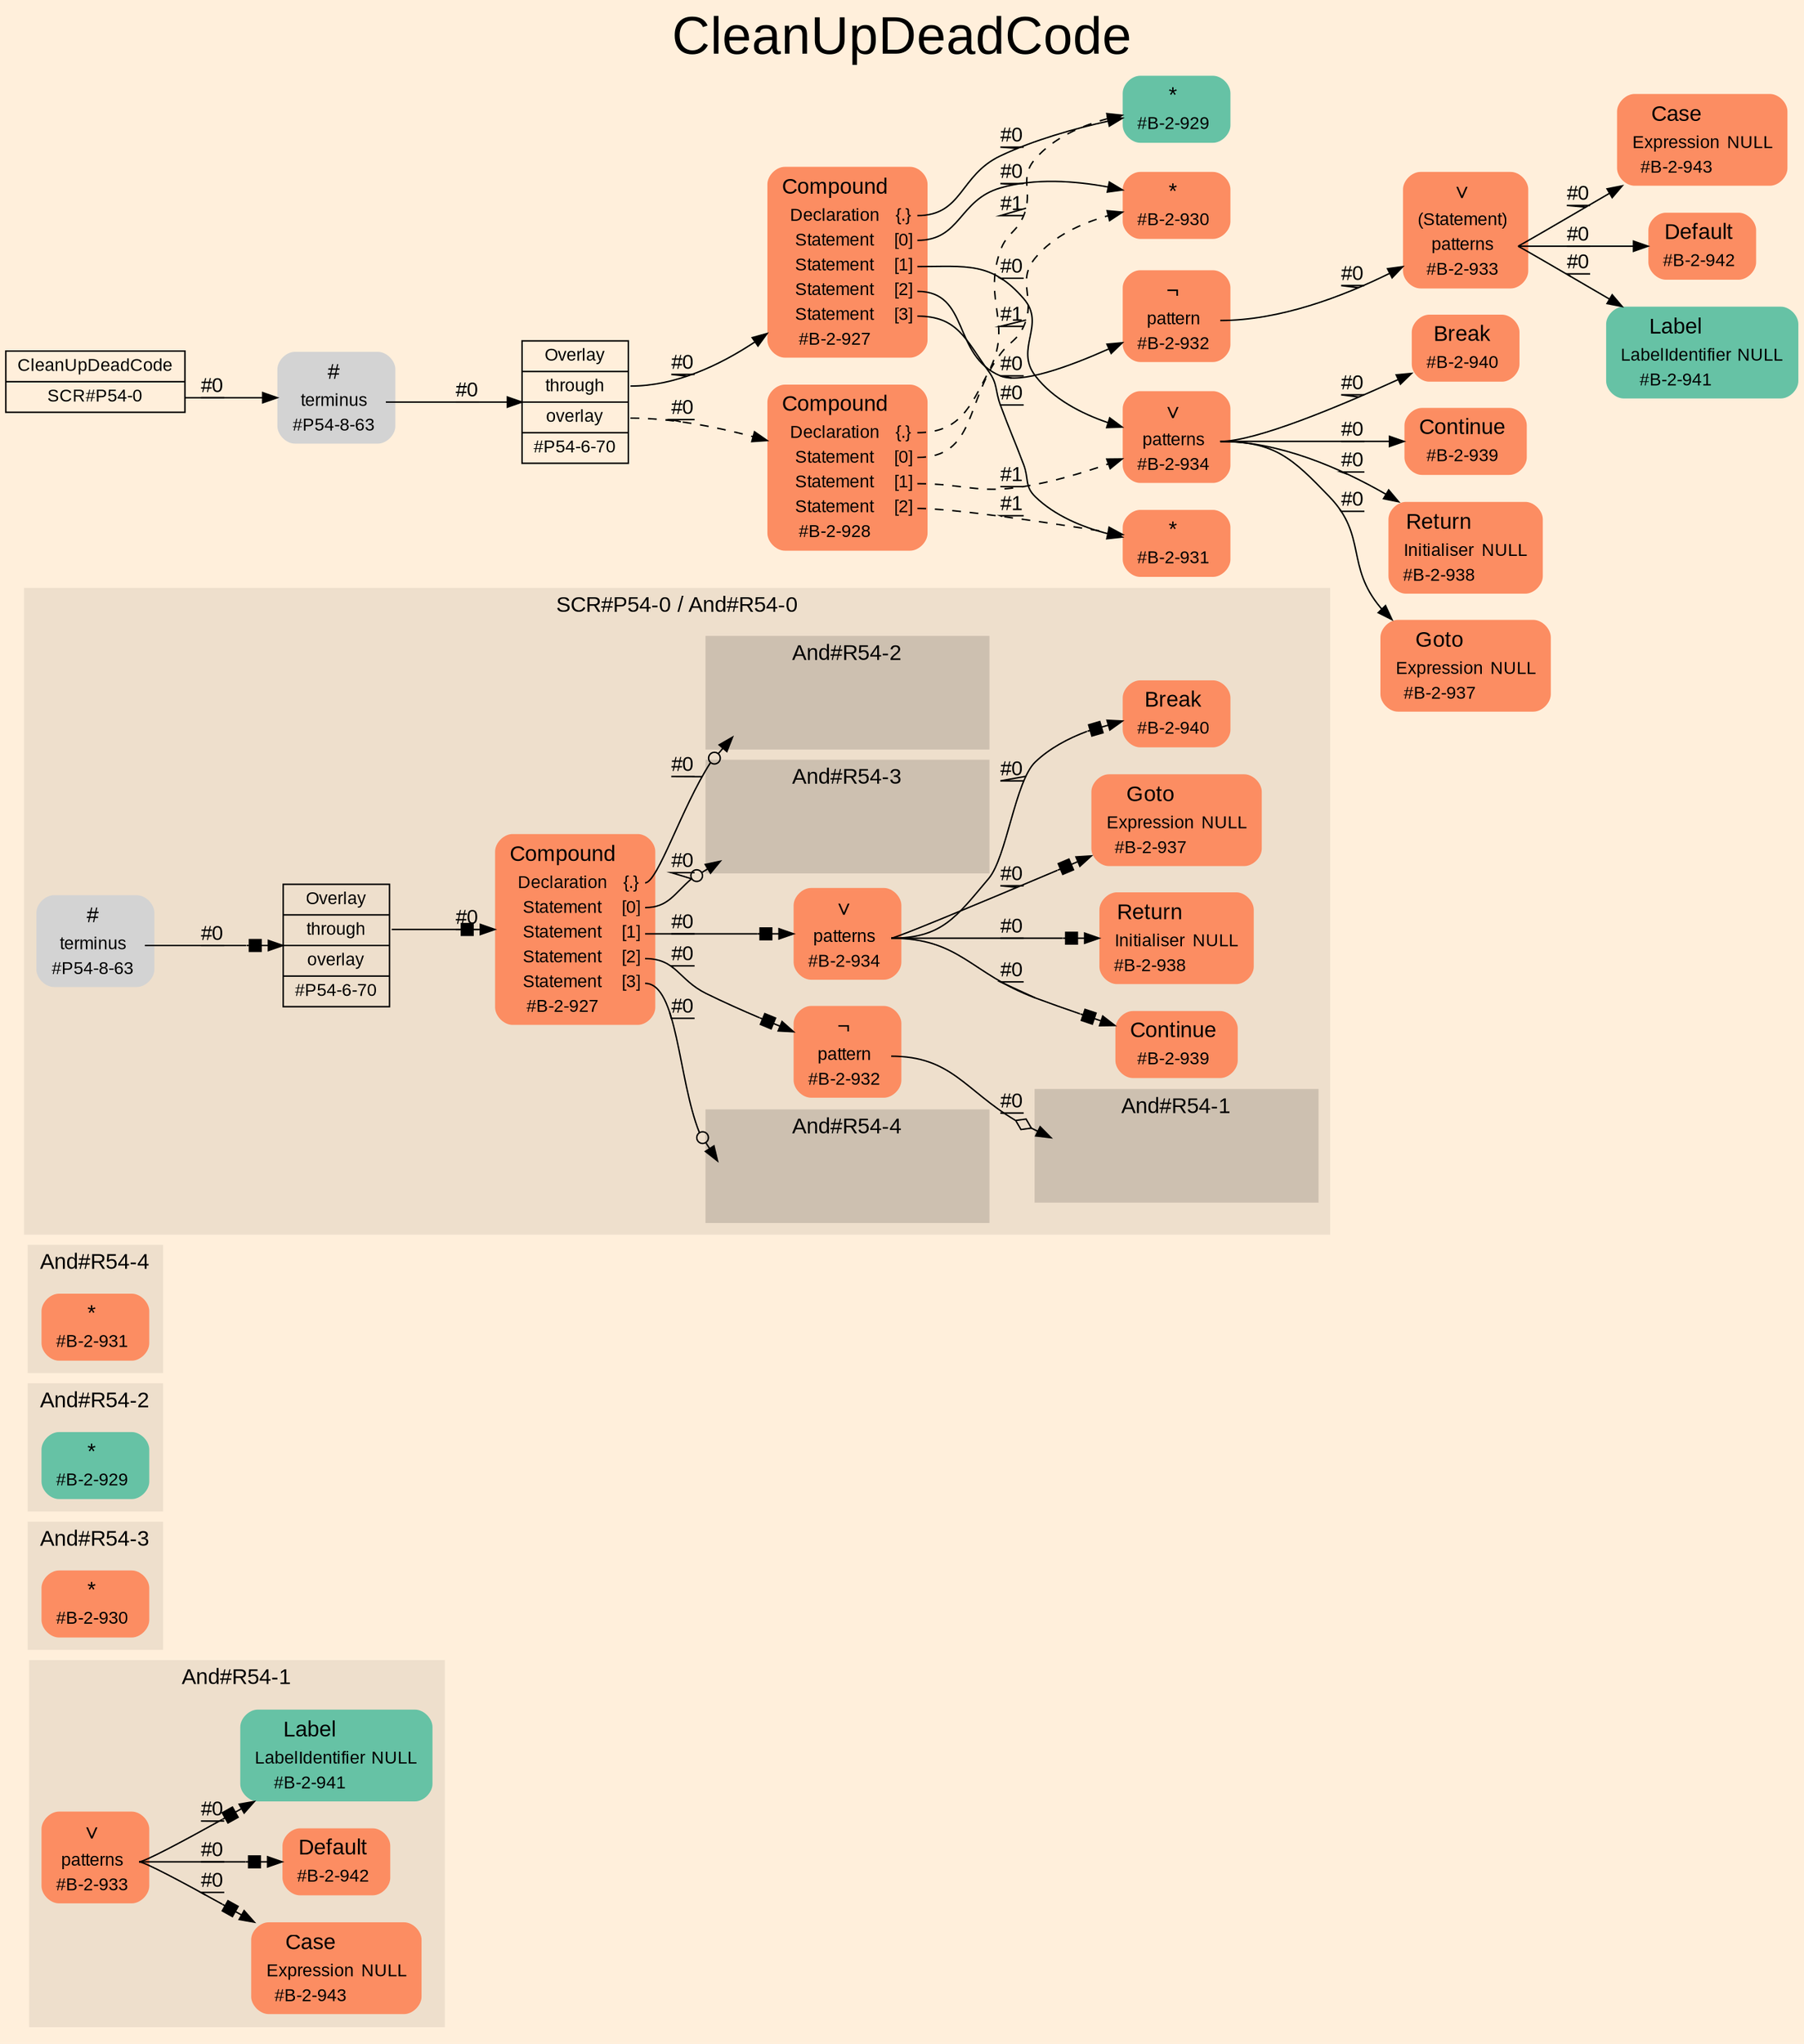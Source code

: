 digraph "CleanUpDeadCode" {
label = "CleanUpDeadCode"
labelloc = t
fontsize = "36"
graph [
    rankdir = "LR"
    ranksep = 0.3
    bgcolor = antiquewhite1
    color = black
    fontcolor = black
    fontname = "Arial"
];
node [
    fontname = "Arial"
];
edge [
    fontname = "Arial"
];

// -------------------- figure And#R54-1 --------------------
subgraph "clusterAnd#R54-1" {
    label = "And#R54-1"
    style = "filled"
    color = antiquewhite2
    fontsize = "15"
    "And#R54-1 / #B-2-941" [
        shape = "plaintext"
        fillcolor = "/set28/1"
        label = <<TABLE BORDER="0" CELLBORDER="0" CELLSPACING="0">
         <TR><TD><FONT POINT-SIZE="15.0">Label</FONT></TD><TD></TD></TR>
         <TR><TD>LabelIdentifier</TD><TD PORT="port0">NULL</TD></TR>
         <TR><TD>#B-2-941</TD><TD PORT="port1"></TD></TR>
        </TABLE>>
        style = "rounded,filled"
        fontsize = "12"
    ];
    
    "And#R54-1 / #B-2-943" [
        shape = "plaintext"
        fillcolor = "/set28/2"
        label = <<TABLE BORDER="0" CELLBORDER="0" CELLSPACING="0">
         <TR><TD><FONT POINT-SIZE="15.0">Case</FONT></TD><TD></TD></TR>
         <TR><TD>Expression</TD><TD PORT="port0">NULL</TD></TR>
         <TR><TD>#B-2-943</TD><TD PORT="port1"></TD></TR>
        </TABLE>>
        style = "rounded,filled"
        fontsize = "12"
    ];
    
    "And#R54-1 / #B-2-933" [
        shape = "plaintext"
        fillcolor = "/set28/2"
        label = <<TABLE BORDER="0" CELLBORDER="0" CELLSPACING="0">
         <TR><TD><FONT POINT-SIZE="15.0">∨</FONT></TD><TD></TD></TR>
         <TR><TD>patterns</TD><TD PORT="port0"></TD></TR>
         <TR><TD>#B-2-933</TD><TD PORT="port1"></TD></TR>
        </TABLE>>
        style = "rounded,filled"
        fontsize = "12"
    ];
    
    "And#R54-1 / #B-2-942" [
        shape = "plaintext"
        fillcolor = "/set28/2"
        label = <<TABLE BORDER="0" CELLBORDER="0" CELLSPACING="0">
         <TR><TD><FONT POINT-SIZE="15.0">Default</FONT></TD><TD></TD></TR>
         <TR><TD>#B-2-942</TD><TD PORT="port0"></TD></TR>
        </TABLE>>
        style = "rounded,filled"
        fontsize = "12"
    ];
    
}


// -------------------- figure And#R54-3 --------------------
subgraph "clusterAnd#R54-3" {
    label = "And#R54-3"
    style = "filled"
    color = antiquewhite2
    fontsize = "15"
    "And#R54-3 / #B-2-930" [
        shape = "plaintext"
        fillcolor = "/set28/2"
        label = <<TABLE BORDER="0" CELLBORDER="0" CELLSPACING="0">
         <TR><TD><FONT POINT-SIZE="15.0">*</FONT></TD><TD></TD></TR>
         <TR><TD>#B-2-930</TD><TD PORT="port0"></TD></TR>
        </TABLE>>
        style = "rounded,filled"
        fontsize = "12"
    ];
    
}


// -------------------- figure And#R54-2 --------------------
subgraph "clusterAnd#R54-2" {
    label = "And#R54-2"
    style = "filled"
    color = antiquewhite2
    fontsize = "15"
    "And#R54-2 / #B-2-929" [
        shape = "plaintext"
        fillcolor = "/set28/1"
        label = <<TABLE BORDER="0" CELLBORDER="0" CELLSPACING="0">
         <TR><TD><FONT POINT-SIZE="15.0">*</FONT></TD><TD></TD></TR>
         <TR><TD>#B-2-929</TD><TD PORT="port0"></TD></TR>
        </TABLE>>
        style = "rounded,filled"
        fontsize = "12"
    ];
    
}


// -------------------- figure And#R54-4 --------------------
subgraph "clusterAnd#R54-4" {
    label = "And#R54-4"
    style = "filled"
    color = antiquewhite2
    fontsize = "15"
    "And#R54-4 / #B-2-931" [
        shape = "plaintext"
        fillcolor = "/set28/2"
        label = <<TABLE BORDER="0" CELLBORDER="0" CELLSPACING="0">
         <TR><TD><FONT POINT-SIZE="15.0">*</FONT></TD><TD></TD></TR>
         <TR><TD>#B-2-931</TD><TD PORT="port0"></TD></TR>
        </TABLE>>
        style = "rounded,filled"
        fontsize = "12"
    ];
    
}


// -------------------- figure And#R54-0 --------------------
subgraph "clusterAnd#R54-0" {
    label = "SCR#P54-0 / And#R54-0"
    style = "filled"
    color = antiquewhite2
    fontsize = "15"
    "And#R54-0 / #B-2-938" [
        shape = "plaintext"
        fillcolor = "/set28/2"
        label = <<TABLE BORDER="0" CELLBORDER="0" CELLSPACING="0">
         <TR><TD><FONT POINT-SIZE="15.0">Return</FONT></TD><TD></TD></TR>
         <TR><TD>Initialiser</TD><TD PORT="port0">NULL</TD></TR>
         <TR><TD>#B-2-938</TD><TD PORT="port1"></TD></TR>
        </TABLE>>
        style = "rounded,filled"
        fontsize = "12"
    ];
    
    "And#R54-0 / #P54-8-63" [
        shape = "plaintext"
        label = <<TABLE BORDER="0" CELLBORDER="0" CELLSPACING="0">
         <TR><TD><FONT POINT-SIZE="15.0">#</FONT></TD><TD></TD></TR>
         <TR><TD>terminus</TD><TD PORT="port0"></TD></TR>
         <TR><TD>#P54-8-63</TD><TD PORT="port1"></TD></TR>
        </TABLE>>
        style = "rounded,filled"
        fontsize = "12"
    ];
    
    "And#R54-0 / #P54-6-70" [
        shape = "record"
        fillcolor = antiquewhite2
        label = "<fixed> Overlay | <port0> through | <port1> overlay | <port2> #P54-6-70"
        style = "filled"
        fontsize = "12"
        color = black
        fontcolor = black
    ];
    
    "And#R54-0 / #B-2-937" [
        shape = "plaintext"
        fillcolor = "/set28/2"
        label = <<TABLE BORDER="0" CELLBORDER="0" CELLSPACING="0">
         <TR><TD><FONT POINT-SIZE="15.0">Goto</FONT></TD><TD></TD></TR>
         <TR><TD>Expression</TD><TD PORT="port0">NULL</TD></TR>
         <TR><TD>#B-2-937</TD><TD PORT="port1"></TD></TR>
        </TABLE>>
        style = "rounded,filled"
        fontsize = "12"
    ];
    
    "And#R54-0 / #B-2-927" [
        shape = "plaintext"
        fillcolor = "/set28/2"
        label = <<TABLE BORDER="0" CELLBORDER="0" CELLSPACING="0">
         <TR><TD><FONT POINT-SIZE="15.0">Compound</FONT></TD><TD></TD></TR>
         <TR><TD>Declaration</TD><TD PORT="port0">{.}</TD></TR>
         <TR><TD>Statement</TD><TD PORT="port1">[0]</TD></TR>
         <TR><TD>Statement</TD><TD PORT="port2">[1]</TD></TR>
         <TR><TD>Statement</TD><TD PORT="port3">[2]</TD></TR>
         <TR><TD>Statement</TD><TD PORT="port4">[3]</TD></TR>
         <TR><TD>#B-2-927</TD><TD PORT="port5"></TD></TR>
        </TABLE>>
        style = "rounded,filled"
        fontsize = "12"
    ];
    
    "And#R54-0 / #B-2-940" [
        shape = "plaintext"
        fillcolor = "/set28/2"
        label = <<TABLE BORDER="0" CELLBORDER="0" CELLSPACING="0">
         <TR><TD><FONT POINT-SIZE="15.0">Break</FONT></TD><TD></TD></TR>
         <TR><TD>#B-2-940</TD><TD PORT="port0"></TD></TR>
        </TABLE>>
        style = "rounded,filled"
        fontsize = "12"
    ];
    
    "And#R54-0 / #B-2-934" [
        shape = "plaintext"
        fillcolor = "/set28/2"
        label = <<TABLE BORDER="0" CELLBORDER="0" CELLSPACING="0">
         <TR><TD><FONT POINT-SIZE="15.0">∨</FONT></TD><TD></TD></TR>
         <TR><TD>patterns</TD><TD PORT="port0"></TD></TR>
         <TR><TD>#B-2-934</TD><TD PORT="port1"></TD></TR>
        </TABLE>>
        style = "rounded,filled"
        fontsize = "12"
    ];
    
    "And#R54-0 / #B-2-932" [
        shape = "plaintext"
        fillcolor = "/set28/2"
        label = <<TABLE BORDER="0" CELLBORDER="0" CELLSPACING="0">
         <TR><TD><FONT POINT-SIZE="15.0">¬</FONT></TD><TD></TD></TR>
         <TR><TD>pattern</TD><TD PORT="port0"></TD></TR>
         <TR><TD>#B-2-932</TD><TD PORT="port1"></TD></TR>
        </TABLE>>
        style = "rounded,filled"
        fontsize = "12"
    ];
    
    "And#R54-0 / #B-2-939" [
        shape = "plaintext"
        fillcolor = "/set28/2"
        label = <<TABLE BORDER="0" CELLBORDER="0" CELLSPACING="0">
         <TR><TD><FONT POINT-SIZE="15.0">Continue</FONT></TD><TD></TD></TR>
         <TR><TD>#B-2-939</TD><TD PORT="port0"></TD></TR>
        </TABLE>>
        style = "rounded,filled"
        fontsize = "12"
    ];
    
    subgraph "clusterAnd#R54-0 / And#R54-4" {
        label = "And#R54-4"
        style = "filled"
        color = antiquewhite3
        fontsize = "15"
        "And#R54-0 / #0 / #B-2-931" [
            shape = "none"
            style = "invisible"
        ];
        
    }
    
    subgraph "clusterAnd#R54-0 / And#R54-2" {
        label = "And#R54-2"
        style = "filled"
        color = antiquewhite3
        fontsize = "15"
        "And#R54-0 / #0 / #B-2-929" [
            shape = "none"
            style = "invisible"
        ];
        
    }
    
    subgraph "clusterAnd#R54-0 / And#R54-3" {
        label = "And#R54-3"
        style = "filled"
        color = antiquewhite3
        fontsize = "15"
        "And#R54-0 / #0 / #B-2-930" [
            shape = "none"
            style = "invisible"
        ];
        
    }
    
    subgraph "clusterAnd#R54-0 / And#R54-1" {
        label = "And#R54-1"
        style = "filled"
        color = antiquewhite3
        fontsize = "15"
        "And#R54-0 / #0 / #B-2-933" [
            shape = "none"
            style = "invisible"
        ];
        
    }
    
}


// -------------------- transformation figure --------------------
"CR#P54-0" [
    shape = "record"
    fillcolor = antiquewhite1
    label = "<fixed> CleanUpDeadCode | <port0> SCR#P54-0"
    style = "filled"
    fontsize = "12"
    color = black
    fontcolor = black
];

"#P54-8-63" [
    shape = "plaintext"
    label = <<TABLE BORDER="0" CELLBORDER="0" CELLSPACING="0">
     <TR><TD><FONT POINT-SIZE="15.0">#</FONT></TD><TD></TD></TR>
     <TR><TD>terminus</TD><TD PORT="port0"></TD></TR>
     <TR><TD>#P54-8-63</TD><TD PORT="port1"></TD></TR>
    </TABLE>>
    style = "rounded,filled"
    fontsize = "12"
];

"#P54-6-70" [
    shape = "record"
    fillcolor = antiquewhite1
    label = "<fixed> Overlay | <port0> through | <port1> overlay | <port2> #P54-6-70"
    style = "filled"
    fontsize = "12"
    color = black
    fontcolor = black
];

"#B-2-927" [
    shape = "plaintext"
    fillcolor = "/set28/2"
    label = <<TABLE BORDER="0" CELLBORDER="0" CELLSPACING="0">
     <TR><TD><FONT POINT-SIZE="15.0">Compound</FONT></TD><TD></TD></TR>
     <TR><TD>Declaration</TD><TD PORT="port0">{.}</TD></TR>
     <TR><TD>Statement</TD><TD PORT="port1">[0]</TD></TR>
     <TR><TD>Statement</TD><TD PORT="port2">[1]</TD></TR>
     <TR><TD>Statement</TD><TD PORT="port3">[2]</TD></TR>
     <TR><TD>Statement</TD><TD PORT="port4">[3]</TD></TR>
     <TR><TD>#B-2-927</TD><TD PORT="port5"></TD></TR>
    </TABLE>>
    style = "rounded,filled"
    fontsize = "12"
];

"#B-2-929" [
    shape = "plaintext"
    fillcolor = "/set28/1"
    label = <<TABLE BORDER="0" CELLBORDER="0" CELLSPACING="0">
     <TR><TD><FONT POINT-SIZE="15.0">*</FONT></TD><TD></TD></TR>
     <TR><TD>#B-2-929</TD><TD PORT="port0"></TD></TR>
    </TABLE>>
    style = "rounded,filled"
    fontsize = "12"
];

"#B-2-930" [
    shape = "plaintext"
    fillcolor = "/set28/2"
    label = <<TABLE BORDER="0" CELLBORDER="0" CELLSPACING="0">
     <TR><TD><FONT POINT-SIZE="15.0">*</FONT></TD><TD></TD></TR>
     <TR><TD>#B-2-930</TD><TD PORT="port0"></TD></TR>
    </TABLE>>
    style = "rounded,filled"
    fontsize = "12"
];

"#B-2-934" [
    shape = "plaintext"
    fillcolor = "/set28/2"
    label = <<TABLE BORDER="0" CELLBORDER="0" CELLSPACING="0">
     <TR><TD><FONT POINT-SIZE="15.0">∨</FONT></TD><TD></TD></TR>
     <TR><TD>patterns</TD><TD PORT="port0"></TD></TR>
     <TR><TD>#B-2-934</TD><TD PORT="port1"></TD></TR>
    </TABLE>>
    style = "rounded,filled"
    fontsize = "12"
];

"#B-2-940" [
    shape = "plaintext"
    fillcolor = "/set28/2"
    label = <<TABLE BORDER="0" CELLBORDER="0" CELLSPACING="0">
     <TR><TD><FONT POINT-SIZE="15.0">Break</FONT></TD><TD></TD></TR>
     <TR><TD>#B-2-940</TD><TD PORT="port0"></TD></TR>
    </TABLE>>
    style = "rounded,filled"
    fontsize = "12"
];

"#B-2-939" [
    shape = "plaintext"
    fillcolor = "/set28/2"
    label = <<TABLE BORDER="0" CELLBORDER="0" CELLSPACING="0">
     <TR><TD><FONT POINT-SIZE="15.0">Continue</FONT></TD><TD></TD></TR>
     <TR><TD>#B-2-939</TD><TD PORT="port0"></TD></TR>
    </TABLE>>
    style = "rounded,filled"
    fontsize = "12"
];

"#B-2-938" [
    shape = "plaintext"
    fillcolor = "/set28/2"
    label = <<TABLE BORDER="0" CELLBORDER="0" CELLSPACING="0">
     <TR><TD><FONT POINT-SIZE="15.0">Return</FONT></TD><TD></TD></TR>
     <TR><TD>Initialiser</TD><TD PORT="port0">NULL</TD></TR>
     <TR><TD>#B-2-938</TD><TD PORT="port1"></TD></TR>
    </TABLE>>
    style = "rounded,filled"
    fontsize = "12"
];

"#B-2-937" [
    shape = "plaintext"
    fillcolor = "/set28/2"
    label = <<TABLE BORDER="0" CELLBORDER="0" CELLSPACING="0">
     <TR><TD><FONT POINT-SIZE="15.0">Goto</FONT></TD><TD></TD></TR>
     <TR><TD>Expression</TD><TD PORT="port0">NULL</TD></TR>
     <TR><TD>#B-2-937</TD><TD PORT="port1"></TD></TR>
    </TABLE>>
    style = "rounded,filled"
    fontsize = "12"
];

"#B-2-932" [
    shape = "plaintext"
    fillcolor = "/set28/2"
    label = <<TABLE BORDER="0" CELLBORDER="0" CELLSPACING="0">
     <TR><TD><FONT POINT-SIZE="15.0">¬</FONT></TD><TD></TD></TR>
     <TR><TD>pattern</TD><TD PORT="port0"></TD></TR>
     <TR><TD>#B-2-932</TD><TD PORT="port1"></TD></TR>
    </TABLE>>
    style = "rounded,filled"
    fontsize = "12"
];

"#B-2-933" [
    shape = "plaintext"
    fillcolor = "/set28/2"
    label = <<TABLE BORDER="0" CELLBORDER="0" CELLSPACING="0">
     <TR><TD><FONT POINT-SIZE="15.0">∨</FONT></TD><TD></TD></TR>
     <TR><TD>(Statement)</TD><TD PORT="port0"></TD></TR>
     <TR><TD>patterns</TD><TD PORT="port1"></TD></TR>
     <TR><TD>#B-2-933</TD><TD PORT="port2"></TD></TR>
    </TABLE>>
    style = "rounded,filled"
    fontsize = "12"
];

"#B-2-943" [
    shape = "plaintext"
    fillcolor = "/set28/2"
    label = <<TABLE BORDER="0" CELLBORDER="0" CELLSPACING="0">
     <TR><TD><FONT POINT-SIZE="15.0">Case</FONT></TD><TD></TD></TR>
     <TR><TD>Expression</TD><TD PORT="port0">NULL</TD></TR>
     <TR><TD>#B-2-943</TD><TD PORT="port1"></TD></TR>
    </TABLE>>
    style = "rounded,filled"
    fontsize = "12"
];

"#B-2-942" [
    shape = "plaintext"
    fillcolor = "/set28/2"
    label = <<TABLE BORDER="0" CELLBORDER="0" CELLSPACING="0">
     <TR><TD><FONT POINT-SIZE="15.0">Default</FONT></TD><TD></TD></TR>
     <TR><TD>#B-2-942</TD><TD PORT="port0"></TD></TR>
    </TABLE>>
    style = "rounded,filled"
    fontsize = "12"
];

"#B-2-941" [
    shape = "plaintext"
    fillcolor = "/set28/1"
    label = <<TABLE BORDER="0" CELLBORDER="0" CELLSPACING="0">
     <TR><TD><FONT POINT-SIZE="15.0">Label</FONT></TD><TD></TD></TR>
     <TR><TD>LabelIdentifier</TD><TD PORT="port0">NULL</TD></TR>
     <TR><TD>#B-2-941</TD><TD PORT="port1"></TD></TR>
    </TABLE>>
    style = "rounded,filled"
    fontsize = "12"
];

"#B-2-931" [
    shape = "plaintext"
    fillcolor = "/set28/2"
    label = <<TABLE BORDER="0" CELLBORDER="0" CELLSPACING="0">
     <TR><TD><FONT POINT-SIZE="15.0">*</FONT></TD><TD></TD></TR>
     <TR><TD>#B-2-931</TD><TD PORT="port0"></TD></TR>
    </TABLE>>
    style = "rounded,filled"
    fontsize = "12"
];

"#B-2-928" [
    shape = "plaintext"
    fillcolor = "/set28/2"
    label = <<TABLE BORDER="0" CELLBORDER="0" CELLSPACING="0">
     <TR><TD><FONT POINT-SIZE="15.0">Compound</FONT></TD><TD></TD></TR>
     <TR><TD>Declaration</TD><TD PORT="port0">{.}</TD></TR>
     <TR><TD>Statement</TD><TD PORT="port1">[0]</TD></TR>
     <TR><TD>Statement</TD><TD PORT="port2">[1]</TD></TR>
     <TR><TD>Statement</TD><TD PORT="port3">[2]</TD></TR>
     <TR><TD>#B-2-928</TD><TD PORT="port4"></TD></TR>
    </TABLE>>
    style = "rounded,filled"
    fontsize = "12"
];


// -------------------- links --------------------
// links for block CR#P54-0
"CR#P54-0":port0 -> "#P54-8-63" [
    label = "#0"
    decorate = true
    color = black
    fontcolor = black
];

// links for block #P54-8-63
"#P54-8-63":port0 -> "#P54-6-70" [
    label = "#0"
    decorate = true
    color = black
    fontcolor = black
];

// links for block #P54-6-70
"#P54-6-70":port0 -> "#B-2-927" [
    label = "#0"
    decorate = true
    color = black
    fontcolor = black
];

"#P54-6-70":port1 -> "#B-2-928" [
    style="dashed"
    label = "#0"
    decorate = true
    color = black
    fontcolor = black
];

// links for block #B-2-927
"#B-2-927":port0 -> "#B-2-929" [
    label = "#0"
    decorate = true
    color = black
    fontcolor = black
];

"#B-2-927":port1 -> "#B-2-930" [
    label = "#0"
    decorate = true
    color = black
    fontcolor = black
];

"#B-2-927":port2 -> "#B-2-934" [
    label = "#0"
    decorate = true
    color = black
    fontcolor = black
];

"#B-2-927":port3 -> "#B-2-932" [
    label = "#0"
    decorate = true
    color = black
    fontcolor = black
];

"#B-2-927":port4 -> "#B-2-931" [
    label = "#0"
    decorate = true
    color = black
    fontcolor = black
];

// links for block #B-2-929
// links for block #B-2-930
// links for block #B-2-934
"#B-2-934":port0 -> "#B-2-940" [
    label = "#0"
    decorate = true
    color = black
    fontcolor = black
];

"#B-2-934":port0 -> "#B-2-939" [
    label = "#0"
    decorate = true
    color = black
    fontcolor = black
];

"#B-2-934":port0 -> "#B-2-938" [
    label = "#0"
    decorate = true
    color = black
    fontcolor = black
];

"#B-2-934":port0 -> "#B-2-937" [
    label = "#0"
    decorate = true
    color = black
    fontcolor = black
];

// links for block #B-2-940
// links for block #B-2-939
// links for block #B-2-938
// links for block #B-2-937
// links for block #B-2-932
"#B-2-932":port0 -> "#B-2-933" [
    label = "#0"
    decorate = true
    color = black
    fontcolor = black
];

// links for block #B-2-933
"#B-2-933":port1 -> "#B-2-943" [
    label = "#0"
    decorate = true
    color = black
    fontcolor = black
];

"#B-2-933":port1 -> "#B-2-942" [
    label = "#0"
    decorate = true
    color = black
    fontcolor = black
];

"#B-2-933":port1 -> "#B-2-941" [
    label = "#0"
    decorate = true
    color = black
    fontcolor = black
];

// links for block #B-2-943
// links for block #B-2-942
// links for block #B-2-941
// links for block #B-2-931
// links for block #B-2-928
"#B-2-928":port0 -> "#B-2-929" [
    style="dashed"
    label = "#1"
    decorate = true
    color = black
    fontcolor = black
];

"#B-2-928":port1 -> "#B-2-930" [
    style="dashed"
    label = "#1"
    decorate = true
    color = black
    fontcolor = black
];

"#B-2-928":port2 -> "#B-2-934" [
    style="dashed"
    label = "#1"
    decorate = true
    color = black
    fontcolor = black
];

"#B-2-928":port3 -> "#B-2-931" [
    style="dashed"
    label = "#1"
    decorate = true
    color = black
    fontcolor = black
];

// links for block And#R54-0 / #B-2-938
// links for block And#R54-0 / #P54-8-63
"And#R54-0 / #P54-8-63":port0 -> "And#R54-0 / #P54-6-70" [
    arrowhead="normalnonebox"
    label = "#0"
    decorate = true
    color = black
    fontcolor = black
];

// links for block And#R54-0 / #P54-6-70
"And#R54-0 / #P54-6-70":port0 -> "And#R54-0 / #B-2-927" [
    arrowhead="normalnonebox"
    label = "#0"
    decorate = true
    color = black
    fontcolor = black
];

// links for block And#R54-0 / #B-2-937
// links for block And#R54-0 / #B-2-927
"And#R54-0 / #B-2-927":port0 -> "And#R54-0 / #0 / #B-2-929" [
    arrowhead="normalnoneodot"
    label = "#0"
    decorate = true
    color = black
    fontcolor = black
];

"And#R54-0 / #B-2-927":port1 -> "And#R54-0 / #0 / #B-2-930" [
    arrowhead="normalnoneodot"
    label = "#0"
    decorate = true
    color = black
    fontcolor = black
];

"And#R54-0 / #B-2-927":port2 -> "And#R54-0 / #B-2-934" [
    arrowhead="normalnonebox"
    label = "#0"
    decorate = true
    color = black
    fontcolor = black
];

"And#R54-0 / #B-2-927":port3 -> "And#R54-0 / #B-2-932" [
    arrowhead="normalnonebox"
    label = "#0"
    decorate = true
    color = black
    fontcolor = black
];

"And#R54-0 / #B-2-927":port4 -> "And#R54-0 / #0 / #B-2-931" [
    arrowhead="normalnoneodot"
    label = "#0"
    decorate = true
    color = black
    fontcolor = black
];

// links for block And#R54-0 / #B-2-940
// links for block And#R54-0 / #B-2-934
"And#R54-0 / #B-2-934":port0 -> "And#R54-0 / #B-2-940" [
    arrowhead="normalnonebox"
    label = "#0"
    decorate = true
    color = black
    fontcolor = black
];

"And#R54-0 / #B-2-934":port0 -> "And#R54-0 / #B-2-939" [
    arrowhead="normalnonebox"
    label = "#0"
    decorate = true
    color = black
    fontcolor = black
];

"And#R54-0 / #B-2-934":port0 -> "And#R54-0 / #B-2-938" [
    arrowhead="normalnonebox"
    label = "#0"
    decorate = true
    color = black
    fontcolor = black
];

"And#R54-0 / #B-2-934":port0 -> "And#R54-0 / #B-2-937" [
    arrowhead="normalnonebox"
    label = "#0"
    decorate = true
    color = black
    fontcolor = black
];

// links for block And#R54-0 / #B-2-932
"And#R54-0 / #B-2-932":port0 -> "And#R54-0 / #0 / #B-2-933" [
    arrowhead="normalnoneodiamond"
    label = "#0"
    decorate = true
    color = black
    fontcolor = black
];

// links for block And#R54-0 / #B-2-939
// links for block And#R54-0 / #0 / #B-2-931
// links for block And#R54-0 / #0 / #B-2-929
// links for block And#R54-0 / #0 / #B-2-930
// links for block And#R54-0 / #0 / #B-2-933
// links for block And#R54-4 / #B-2-931
// links for block And#R54-2 / #B-2-929
// links for block And#R54-3 / #B-2-930
// links for block And#R54-1 / #B-2-941
// links for block And#R54-1 / #B-2-943
// links for block And#R54-1 / #B-2-933
"And#R54-1 / #B-2-933":port0 -> "And#R54-1 / #B-2-943" [
    arrowhead="normalnonebox"
    label = "#0"
    decorate = true
    color = black
    fontcolor = black
];

"And#R54-1 / #B-2-933":port0 -> "And#R54-1 / #B-2-942" [
    arrowhead="normalnonebox"
    label = "#0"
    decorate = true
    color = black
    fontcolor = black
];

"And#R54-1 / #B-2-933":port0 -> "And#R54-1 / #B-2-941" [
    arrowhead="normalnonebox"
    label = "#0"
    decorate = true
    color = black
    fontcolor = black
];

// links for block And#R54-1 / #B-2-942
}
